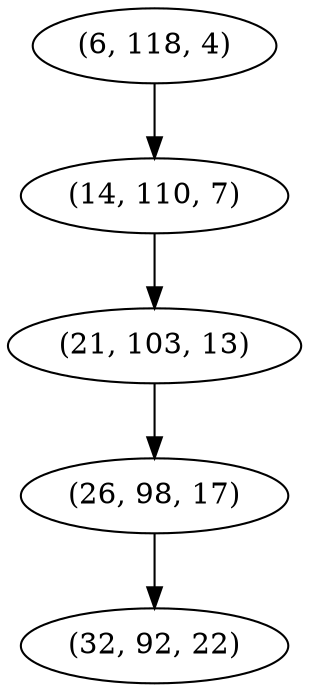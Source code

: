 digraph tree {
    "(6, 118, 4)";
    "(14, 110, 7)";
    "(21, 103, 13)";
    "(26, 98, 17)";
    "(32, 92, 22)";
    "(6, 118, 4)" -> "(14, 110, 7)";
    "(14, 110, 7)" -> "(21, 103, 13)";
    "(21, 103, 13)" -> "(26, 98, 17)";
    "(26, 98, 17)" -> "(32, 92, 22)";
}
